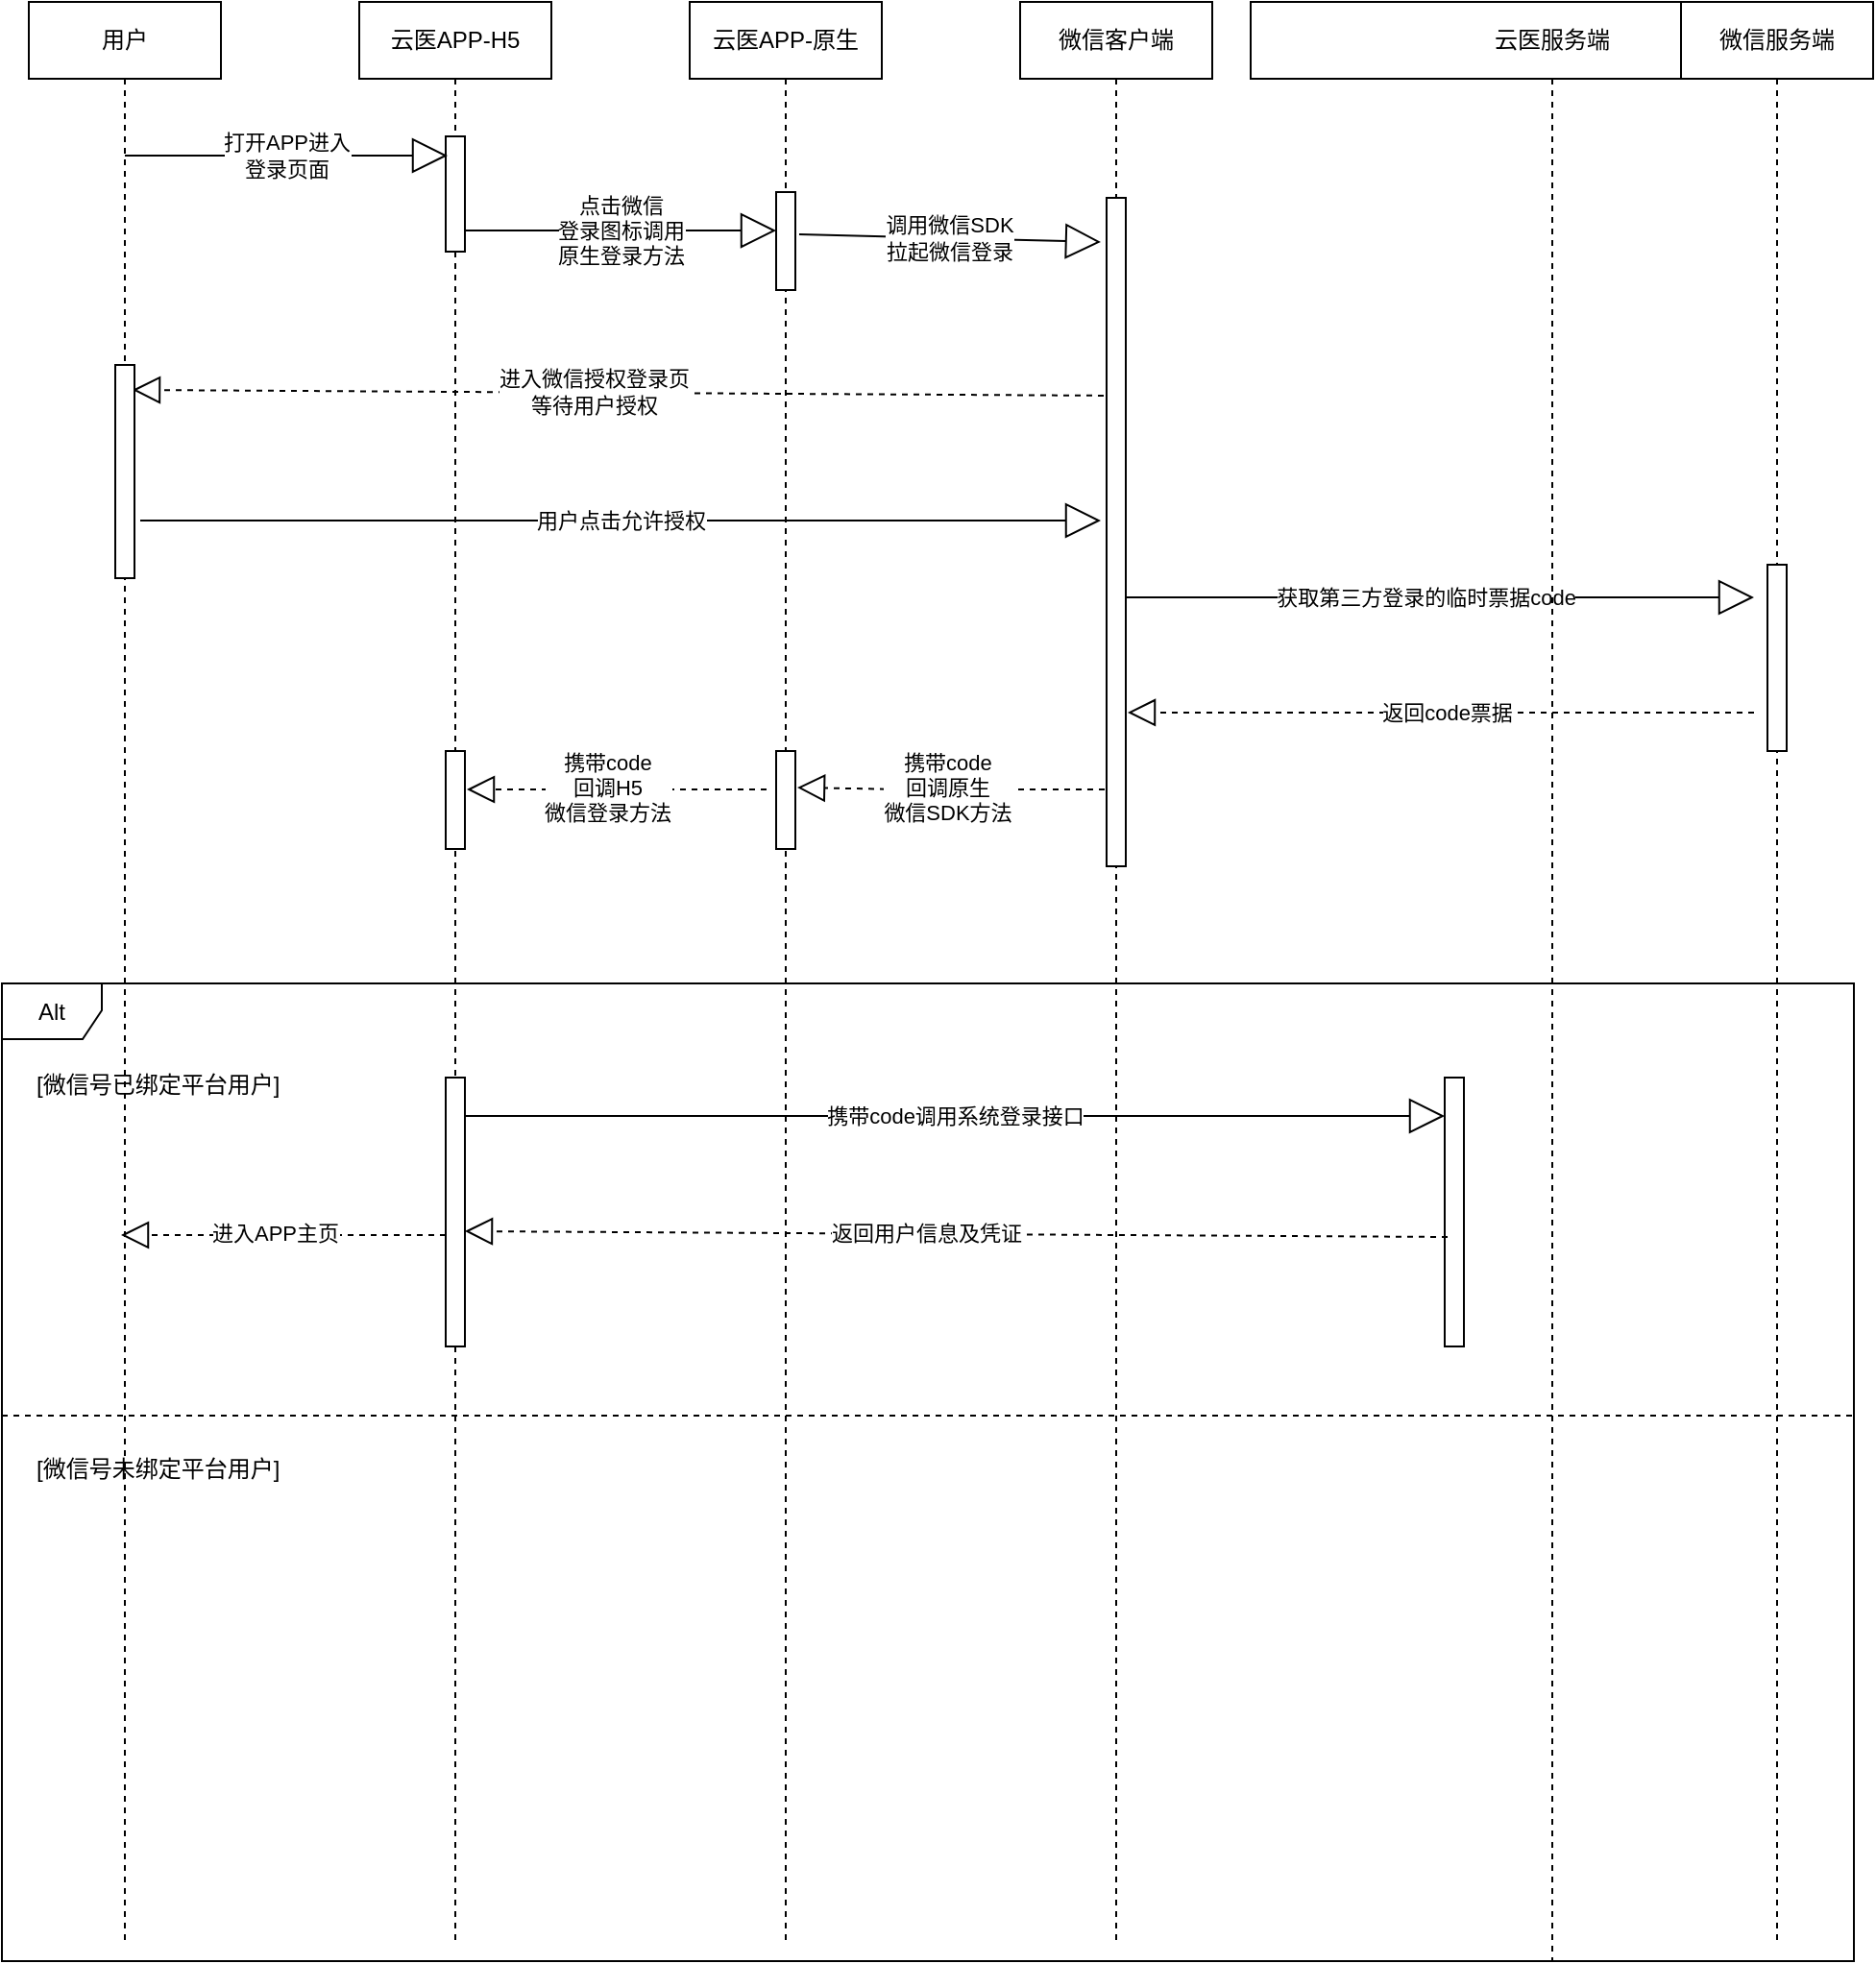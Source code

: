 <mxfile version="20.2.8" type="github">
  <diagram id="U8bzOZHJN6MP3SesMmv5" name="第 1 页">
    <mxGraphModel dx="1422" dy="794" grid="1" gridSize="10" guides="1" tooltips="1" connect="1" arrows="1" fold="1" page="1" pageScale="1" pageWidth="827" pageHeight="1169" math="0" shadow="0">
      <root>
        <mxCell id="0" />
        <mxCell id="1" parent="0" />
        <mxCell id="lK4-KoavpLuecrjTp0Kf-1" value="云医APP-H5" style="shape=umlLifeline;perimeter=lifelinePerimeter;whiteSpace=wrap;html=1;container=1;collapsible=0;recursiveResize=0;outlineConnect=0;" parent="1" vertex="1">
          <mxGeometry x="274" y="70" width="100" height="1010" as="geometry" />
        </mxCell>
        <mxCell id="W4yqz1pdLCZUKm_UDTd--18" value="" style="html=1;points=[];perimeter=orthogonalPerimeter;" vertex="1" parent="lK4-KoavpLuecrjTp0Kf-1">
          <mxGeometry x="45" y="70" width="10" height="60" as="geometry" />
        </mxCell>
        <mxCell id="W4yqz1pdLCZUKm_UDTd--24" value="" style="html=1;points=[];perimeter=orthogonalPerimeter;" vertex="1" parent="lK4-KoavpLuecrjTp0Kf-1">
          <mxGeometry x="45" y="390" width="10" height="51" as="geometry" />
        </mxCell>
        <mxCell id="y5iyKHZg7AsotlNypuTz-2" value="云医APP-原生" style="shape=umlLifeline;perimeter=lifelinePerimeter;whiteSpace=wrap;html=1;container=1;collapsible=0;recursiveResize=0;outlineConnect=0;" parent="1" vertex="1">
          <mxGeometry x="446" y="70" width="100" height="1010" as="geometry" />
        </mxCell>
        <mxCell id="W4yqz1pdLCZUKm_UDTd--4" value="" style="endArrow=block;dashed=1;endFill=0;endSize=12;html=1;rounded=0;" edge="1" parent="y5iyKHZg7AsotlNypuTz-2">
          <mxGeometry width="160" relative="1" as="geometry">
            <mxPoint x="40" y="410" as="sourcePoint" />
            <mxPoint x="-116" y="410" as="targetPoint" />
            <Array as="points">
              <mxPoint x="-69.5" y="410" />
            </Array>
          </mxGeometry>
        </mxCell>
        <mxCell id="W4yqz1pdLCZUKm_UDTd--5" value="携带code&lt;br&gt;回调H5&lt;br&gt;微信登录方法" style="edgeLabel;html=1;align=center;verticalAlign=middle;resizable=0;points=[];" vertex="1" connectable="0" parent="W4yqz1pdLCZUKm_UDTd--4">
          <mxGeometry x="0.061" y="-1" relative="1" as="geometry">
            <mxPoint as="offset" />
          </mxGeometry>
        </mxCell>
        <mxCell id="W4yqz1pdLCZUKm_UDTd--23" value="" style="html=1;points=[];perimeter=orthogonalPerimeter;" vertex="1" parent="y5iyKHZg7AsotlNypuTz-2">
          <mxGeometry x="45" y="390" width="10" height="51" as="geometry" />
        </mxCell>
        <mxCell id="y5iyKHZg7AsotlNypuTz-3" value="用户" style="shape=umlLifeline;perimeter=lifelinePerimeter;whiteSpace=wrap;html=1;container=1;collapsible=0;recursiveResize=0;outlineConnect=0;" parent="1" vertex="1">
          <mxGeometry x="102" y="70" width="100" height="1010" as="geometry" />
        </mxCell>
        <mxCell id="y5iyKHZg7AsotlNypuTz-4" value="微信客户端" style="shape=umlLifeline;perimeter=lifelinePerimeter;whiteSpace=wrap;html=1;container=1;collapsible=0;recursiveResize=0;outlineConnect=0;" parent="1" vertex="1">
          <mxGeometry x="618" y="70" width="100" height="1010" as="geometry" />
        </mxCell>
        <mxCell id="y5iyKHZg7AsotlNypuTz-19" value="" style="endArrow=block;dashed=1;endFill=0;endSize=12;html=1;rounded=0;entryX=1.1;entryY=0.373;entryDx=0;entryDy=0;entryPerimeter=0;" parent="y5iyKHZg7AsotlNypuTz-4" edge="1" target="W4yqz1pdLCZUKm_UDTd--23">
          <mxGeometry width="160" relative="1" as="geometry">
            <mxPoint x="50" y="410" as="sourcePoint" />
            <mxPoint x="-108" y="410" as="targetPoint" />
            <Array as="points">
              <mxPoint x="-59.5" y="410" />
            </Array>
          </mxGeometry>
        </mxCell>
        <mxCell id="W4yqz1pdLCZUKm_UDTd--1" value="携带code&lt;br&gt;回调原生&lt;br&gt;微信SDK方法" style="edgeLabel;html=1;align=center;verticalAlign=middle;resizable=0;points=[];" vertex="1" connectable="0" parent="y5iyKHZg7AsotlNypuTz-19">
          <mxGeometry x="0.061" y="-1" relative="1" as="geometry">
            <mxPoint as="offset" />
          </mxGeometry>
        </mxCell>
        <mxCell id="y5iyKHZg7AsotlNypuTz-16" value="获取第三方登录的临时票据code" style="endArrow=block;endSize=16;endFill=0;html=1;rounded=0;" parent="y5iyKHZg7AsotlNypuTz-4" edge="1">
          <mxGeometry width="160" relative="1" as="geometry">
            <mxPoint x="60" y="310" as="sourcePoint" />
            <mxPoint x="382" y="310" as="targetPoint" />
            <Array as="points">
              <mxPoint x="50" y="310" />
              <mxPoint x="60" y="310" />
            </Array>
          </mxGeometry>
        </mxCell>
        <mxCell id="y5iyKHZg7AsotlNypuTz-5" value="云医服务端" style="shape=umlLifeline;perimeter=lifelinePerimeter;whiteSpace=wrap;html=1;container=1;collapsible=0;recursiveResize=0;outlineConnect=0;" parent="1" vertex="1">
          <mxGeometry x="738" y="70" width="314" height="1020" as="geometry" />
        </mxCell>
        <mxCell id="W4yqz1pdLCZUKm_UDTd--9" value="Alt" style="shape=umlFrame;whiteSpace=wrap;html=1;width=52;height=29;" vertex="1" parent="y5iyKHZg7AsotlNypuTz-5">
          <mxGeometry x="-650" y="511" width="964" height="509" as="geometry" />
        </mxCell>
        <mxCell id="W4yqz1pdLCZUKm_UDTd--25" value="" style="html=1;points=[];perimeter=orthogonalPerimeter;" vertex="1" parent="y5iyKHZg7AsotlNypuTz-5">
          <mxGeometry x="-419" y="560" width="10" height="140" as="geometry" />
        </mxCell>
        <mxCell id="W4yqz1pdLCZUKm_UDTd--26" value="[微信号已绑定平台用户]" style="text;strokeColor=none;fillColor=none;align=left;verticalAlign=top;spacingLeft=4;spacingRight=4;overflow=hidden;rotatable=0;points=[[0,0.5],[1,0.5]];portConstraint=eastwest;" vertex="1" parent="y5iyKHZg7AsotlNypuTz-5">
          <mxGeometry x="-638" y="550" width="178" height="50" as="geometry" />
        </mxCell>
        <mxCell id="W4yqz1pdLCZUKm_UDTd--27" value="" style="html=1;points=[];perimeter=orthogonalPerimeter;" vertex="1" parent="y5iyKHZg7AsotlNypuTz-5">
          <mxGeometry x="101" y="560" width="10" height="140" as="geometry" />
        </mxCell>
        <mxCell id="W4yqz1pdLCZUKm_UDTd--28" value="" style="endArrow=block;dashed=1;endFill=0;endSize=12;html=1;rounded=0;entryX=0.54;entryY=0.2;entryDx=0;entryDy=0;entryPerimeter=0;" edge="1" parent="y5iyKHZg7AsotlNypuTz-5">
          <mxGeometry width="160" relative="1" as="geometry">
            <mxPoint x="102.5" y="643" as="sourcePoint" />
            <mxPoint x="-409" y="640" as="targetPoint" />
            <Array as="points" />
          </mxGeometry>
        </mxCell>
        <mxCell id="W4yqz1pdLCZUKm_UDTd--29" value="返回用户信息及凭证" style="edgeLabel;html=1;align=center;verticalAlign=middle;resizable=0;points=[];" vertex="1" connectable="0" parent="W4yqz1pdLCZUKm_UDTd--28">
          <mxGeometry x="0.203" relative="1" as="geometry">
            <mxPoint x="36" as="offset" />
          </mxGeometry>
        </mxCell>
        <mxCell id="W4yqz1pdLCZUKm_UDTd--30" value="" style="endArrow=block;dashed=1;endFill=0;endSize=12;html=1;rounded=0;" edge="1" parent="y5iyKHZg7AsotlNypuTz-5">
          <mxGeometry width="160" relative="1" as="geometry">
            <mxPoint x="-419" y="642" as="sourcePoint" />
            <mxPoint x="-588" y="642" as="targetPoint" />
            <Array as="points">
              <mxPoint x="-528.5" y="642" />
            </Array>
          </mxGeometry>
        </mxCell>
        <mxCell id="W4yqz1pdLCZUKm_UDTd--31" value="进入APP主页" style="edgeLabel;html=1;align=center;verticalAlign=middle;resizable=0;points=[];" vertex="1" connectable="0" parent="W4yqz1pdLCZUKm_UDTd--30">
          <mxGeometry x="0.061" y="-1" relative="1" as="geometry">
            <mxPoint as="offset" />
          </mxGeometry>
        </mxCell>
        <mxCell id="W4yqz1pdLCZUKm_UDTd--32" value="" style="endArrow=none;dashed=1;html=1;rounded=0;entryX=1.001;entryY=0.442;entryDx=0;entryDy=0;entryPerimeter=0;exitX=0;exitY=0.442;exitDx=0;exitDy=0;exitPerimeter=0;" edge="1" parent="y5iyKHZg7AsotlNypuTz-5" source="W4yqz1pdLCZUKm_UDTd--9" target="W4yqz1pdLCZUKm_UDTd--9">
          <mxGeometry width="50" height="50" relative="1" as="geometry">
            <mxPoint x="-238" y="830" as="sourcePoint" />
            <mxPoint x="-188" y="780" as="targetPoint" />
          </mxGeometry>
        </mxCell>
        <mxCell id="W4yqz1pdLCZUKm_UDTd--33" value="[微信号未绑定平台用户]" style="text;strokeColor=none;fillColor=none;align=left;verticalAlign=top;spacingLeft=4;spacingRight=4;overflow=hidden;rotatable=0;points=[[0,0.5],[1,0.5]];portConstraint=eastwest;" vertex="1" parent="y5iyKHZg7AsotlNypuTz-5">
          <mxGeometry x="-638" y="750" width="178" height="50" as="geometry" />
        </mxCell>
        <mxCell id="y5iyKHZg7AsotlNypuTz-6" value="微信服务端" style="shape=umlLifeline;perimeter=lifelinePerimeter;whiteSpace=wrap;html=1;container=1;collapsible=0;recursiveResize=0;outlineConnect=0;" parent="1" vertex="1">
          <mxGeometry x="962" y="70" width="100" height="1010" as="geometry" />
        </mxCell>
        <mxCell id="W4yqz1pdLCZUKm_UDTd--22" value="" style="html=1;points=[];perimeter=orthogonalPerimeter;" vertex="1" parent="y5iyKHZg7AsotlNypuTz-6">
          <mxGeometry x="45" y="293" width="10" height="97" as="geometry" />
        </mxCell>
        <mxCell id="y5iyKHZg7AsotlNypuTz-13" value="" style="endArrow=block;dashed=1;endFill=0;endSize=12;html=1;rounded=0;entryX=0.54;entryY=0.2;entryDx=0;entryDy=0;entryPerimeter=0;" parent="1" target="y5iyKHZg7AsotlNypuTz-3" edge="1">
          <mxGeometry width="160" relative="1" as="geometry">
            <mxPoint x="667.5" y="275" as="sourcePoint" />
            <mxPoint x="160" y="275" as="targetPoint" />
            <Array as="points" />
          </mxGeometry>
        </mxCell>
        <mxCell id="y5iyKHZg7AsotlNypuTz-14" value="进入微信授权登录页&lt;br&gt;等待用户授权" style="edgeLabel;html=1;align=center;verticalAlign=middle;resizable=0;points=[];" parent="y5iyKHZg7AsotlNypuTz-13" vertex="1" connectable="0">
          <mxGeometry x="0.203" relative="1" as="geometry">
            <mxPoint x="36" as="offset" />
          </mxGeometry>
        </mxCell>
        <mxCell id="y5iyKHZg7AsotlNypuTz-9" value="打开APP进入&lt;br&gt;登录页面" style="endArrow=block;endSize=16;endFill=0;html=1;rounded=0;" parent="1" edge="1" source="y5iyKHZg7AsotlNypuTz-3">
          <mxGeometry width="160" relative="1" as="geometry">
            <mxPoint x="190" y="150" as="sourcePoint" />
            <mxPoint x="320" y="150" as="targetPoint" />
          </mxGeometry>
        </mxCell>
        <mxCell id="W4yqz1pdLCZUKm_UDTd--19" value="" style="html=1;points=[];perimeter=orthogonalPerimeter;" vertex="1" parent="1">
          <mxGeometry x="491" y="169" width="10" height="51" as="geometry" />
        </mxCell>
        <mxCell id="y5iyKHZg7AsotlNypuTz-11" value="点击微信&lt;br&gt;登录图标调用&lt;br&gt;原生登录方法" style="endArrow=block;endSize=16;endFill=0;html=1;rounded=0;exitX=1;exitY=0.817;exitDx=0;exitDy=0;exitPerimeter=0;" parent="1" edge="1" target="W4yqz1pdLCZUKm_UDTd--19" source="W4yqz1pdLCZUKm_UDTd--18">
          <mxGeometry width="160" relative="1" as="geometry">
            <mxPoint x="350" y="190" as="sourcePoint" />
            <mxPoint x="470" y="190" as="targetPoint" />
          </mxGeometry>
        </mxCell>
        <mxCell id="W4yqz1pdLCZUKm_UDTd--20" value="" style="html=1;points=[];perimeter=orthogonalPerimeter;" vertex="1" parent="1">
          <mxGeometry x="663" y="172" width="10" height="348" as="geometry" />
        </mxCell>
        <mxCell id="W4yqz1pdLCZUKm_UDTd--21" value="" style="html=1;points=[];perimeter=orthogonalPerimeter;" vertex="1" parent="1">
          <mxGeometry x="147" y="259" width="10" height="111" as="geometry" />
        </mxCell>
        <mxCell id="y5iyKHZg7AsotlNypuTz-12" value="调用微信SDK&lt;br&gt;拉起微信登录" style="endArrow=block;endSize=16;endFill=0;html=1;rounded=0;exitX=1.2;exitY=0.431;exitDx=0;exitDy=0;exitPerimeter=0;" parent="1" edge="1" source="W4yqz1pdLCZUKm_UDTd--19">
          <mxGeometry width="160" relative="1" as="geometry">
            <mxPoint x="533" y="193" as="sourcePoint" />
            <mxPoint x="660" y="195" as="targetPoint" />
          </mxGeometry>
        </mxCell>
        <mxCell id="y5iyKHZg7AsotlNypuTz-15" value="用户点击允许授权" style="endArrow=block;endSize=16;endFill=0;html=1;rounded=0;" parent="1" edge="1">
          <mxGeometry width="160" relative="1" as="geometry">
            <mxPoint x="160" y="340" as="sourcePoint" />
            <mxPoint x="660" y="340" as="targetPoint" />
            <Array as="points">
              <mxPoint x="324" y="340" />
            </Array>
          </mxGeometry>
        </mxCell>
        <mxCell id="W4yqz1pdLCZUKm_UDTd--6" value="" style="endArrow=block;dashed=1;endFill=0;endSize=12;html=1;rounded=0;entryX=1.1;entryY=0.77;entryDx=0;entryDy=0;entryPerimeter=0;" edge="1" parent="1" target="W4yqz1pdLCZUKm_UDTd--20">
          <mxGeometry width="160" relative="1" as="geometry">
            <mxPoint x="1000" y="440" as="sourcePoint" />
            <mxPoint x="670" y="440" as="targetPoint" />
            <Array as="points">
              <mxPoint x="690" y="440" />
            </Array>
          </mxGeometry>
        </mxCell>
        <mxCell id="W4yqz1pdLCZUKm_UDTd--7" value="返回code票据" style="edgeLabel;html=1;align=center;verticalAlign=middle;resizable=0;points=[];" vertex="1" connectable="0" parent="W4yqz1pdLCZUKm_UDTd--6">
          <mxGeometry x="0.203" relative="1" as="geometry">
            <mxPoint x="36" as="offset" />
          </mxGeometry>
        </mxCell>
        <mxCell id="W4yqz1pdLCZUKm_UDTd--8" value="携带code调用系统登录接口" style="endArrow=block;endSize=16;endFill=0;html=1;rounded=0;" edge="1" parent="1" target="W4yqz1pdLCZUKm_UDTd--27">
          <mxGeometry width="160" relative="1" as="geometry">
            <mxPoint x="329" y="650" as="sourcePoint" />
            <mxPoint x="770.5" y="650" as="targetPoint" />
            <Array as="points">
              <mxPoint x="459" y="650" />
            </Array>
          </mxGeometry>
        </mxCell>
      </root>
    </mxGraphModel>
  </diagram>
</mxfile>
